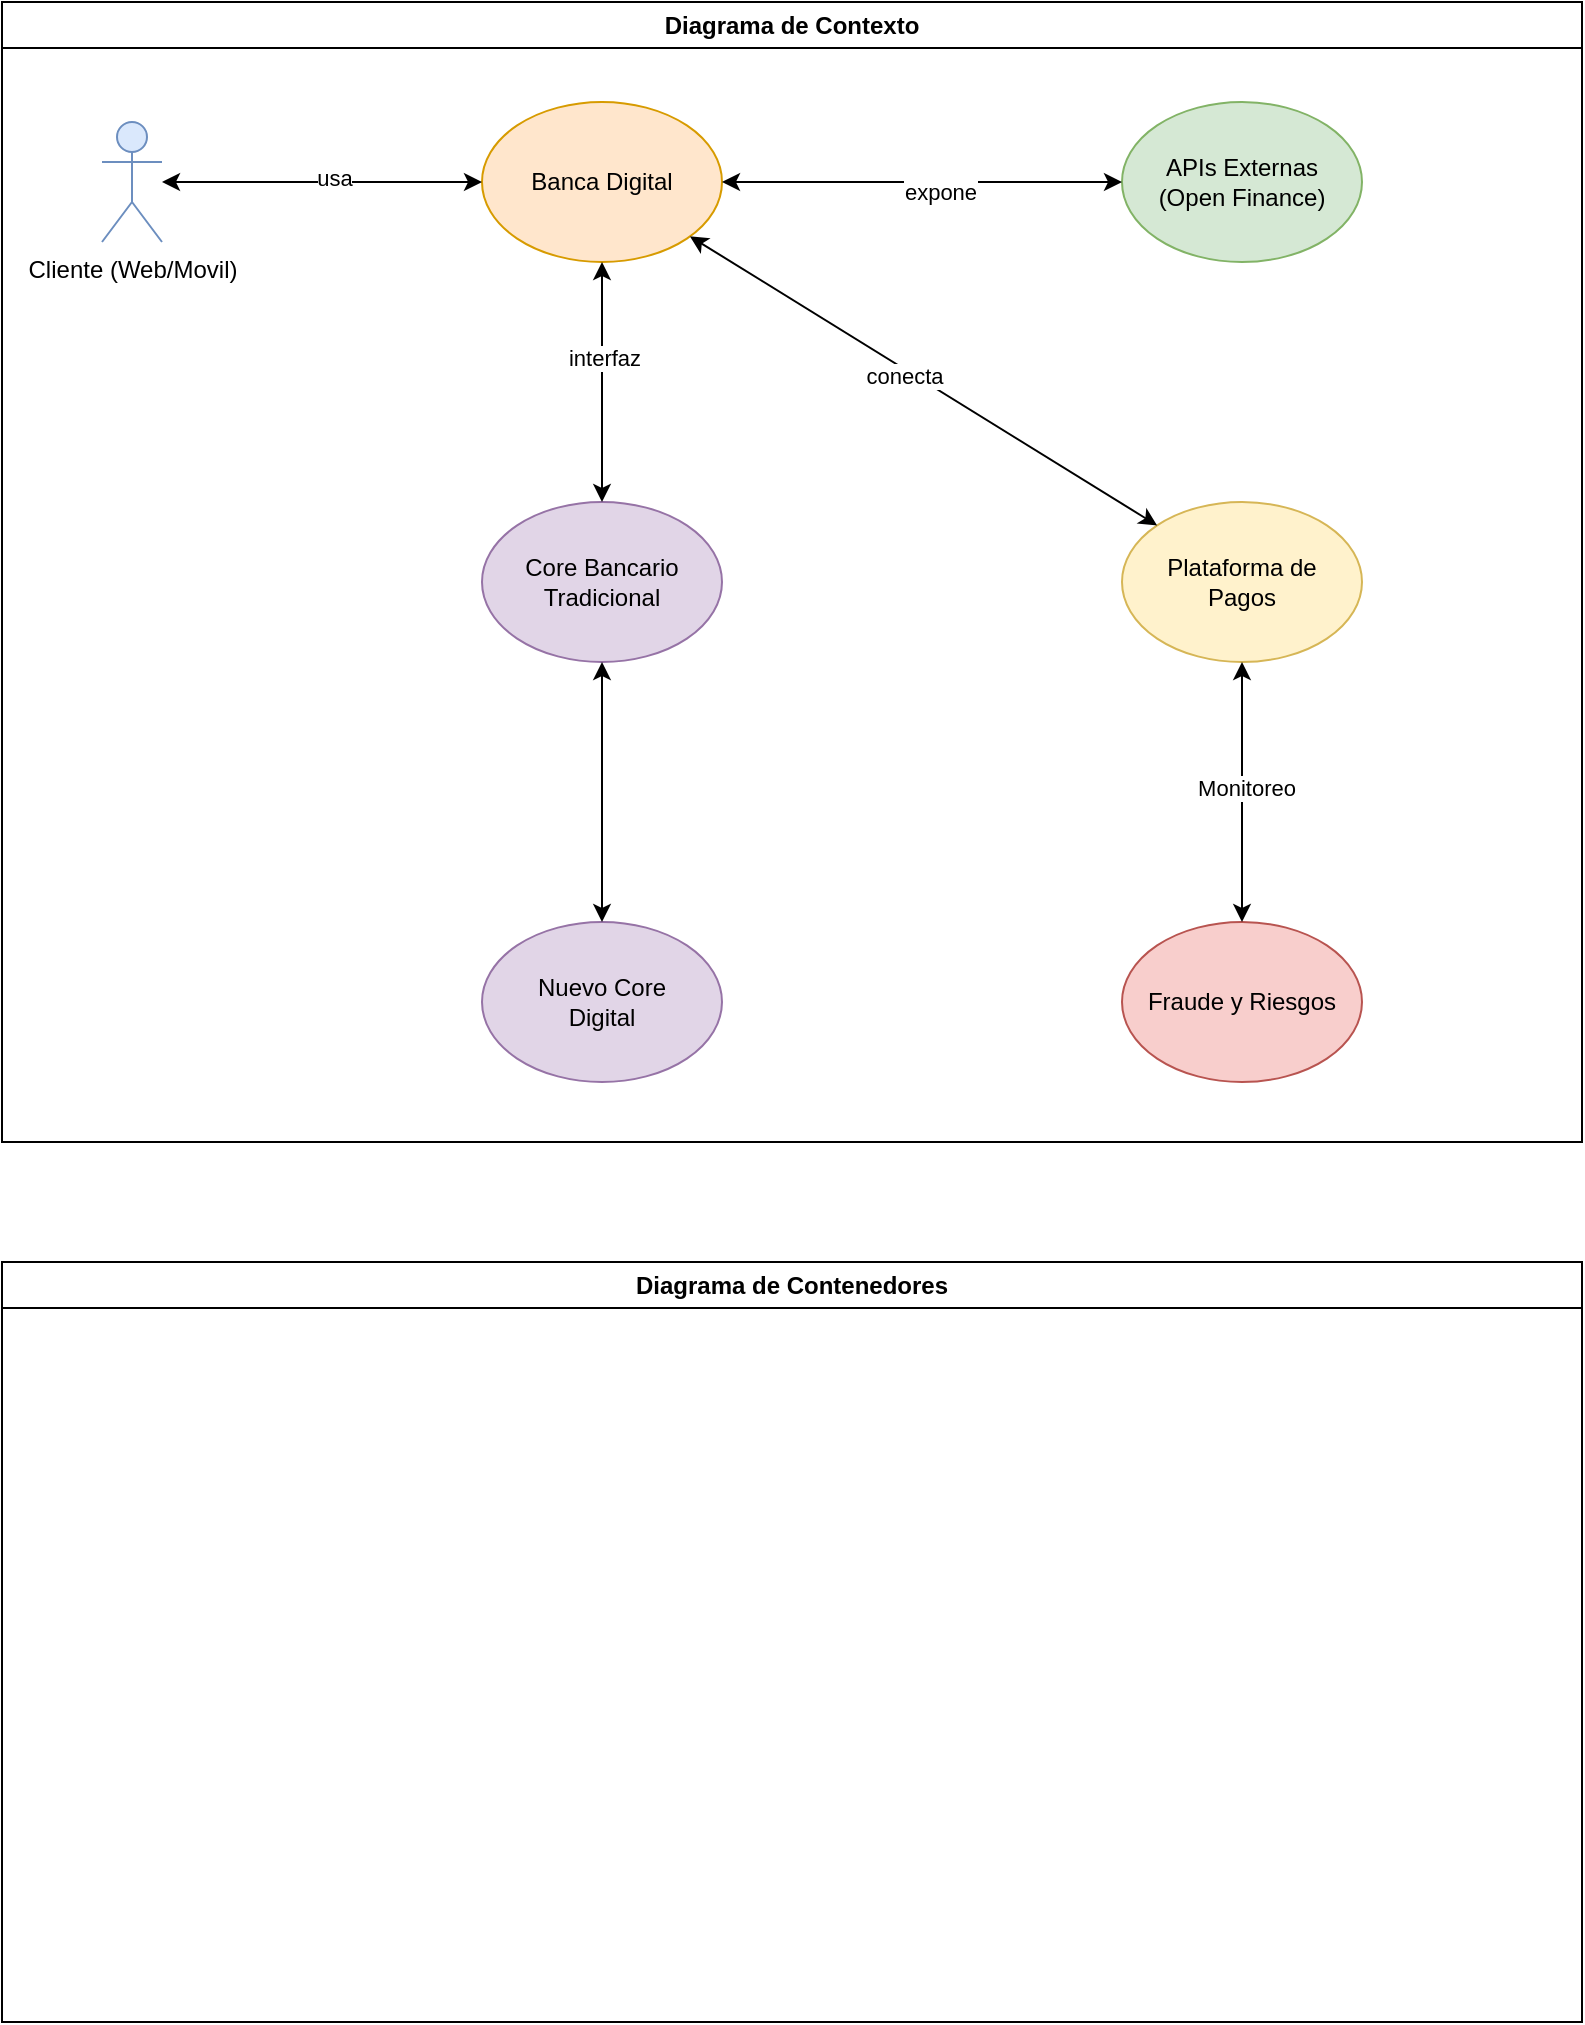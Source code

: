 <mxfile version="26.0.11">
  <diagram name="Page-1" id="KD73vJJ_ITl08i1PaZ_e">
    <mxGraphModel dx="1122" dy="696" grid="1" gridSize="10" guides="1" tooltips="1" connect="1" arrows="1" fold="1" page="1" pageScale="1" pageWidth="827" pageHeight="1169" math="0" shadow="0">
      <root>
        <mxCell id="0" />
        <mxCell id="1" parent="0" />
        <mxCell id="Lg5PiGHGSfTX3QaenPzm-1" value="Cliente (Web/Movil)" style="shape=umlActor;verticalLabelPosition=bottom;verticalAlign=top;html=1;outlineConnect=0;fillColor=#dae8fc;strokeColor=#6c8ebf;" vertex="1" parent="1">
          <mxGeometry x="60" y="180" width="30" height="60" as="geometry" />
        </mxCell>
        <mxCell id="Lg5PiGHGSfTX3QaenPzm-2" value="Banca Digital" style="ellipse;whiteSpace=wrap;html=1;fillColor=#ffe6cc;strokeColor=#d79b00;" vertex="1" parent="1">
          <mxGeometry x="250" y="170" width="120" height="80" as="geometry" />
        </mxCell>
        <mxCell id="Lg5PiGHGSfTX3QaenPzm-3" value="" style="endArrow=classic;startArrow=classic;html=1;rounded=0;entryX=0;entryY=0.5;entryDx=0;entryDy=0;" edge="1" parent="1" source="Lg5PiGHGSfTX3QaenPzm-1" target="Lg5PiGHGSfTX3QaenPzm-2">
          <mxGeometry width="50" height="50" relative="1" as="geometry">
            <mxPoint x="190" y="430" as="sourcePoint" />
            <mxPoint x="240" y="380" as="targetPoint" />
          </mxGeometry>
        </mxCell>
        <mxCell id="Lg5PiGHGSfTX3QaenPzm-4" value="usa" style="edgeLabel;html=1;align=center;verticalAlign=middle;resizable=0;points=[];" vertex="1" connectable="0" parent="Lg5PiGHGSfTX3QaenPzm-3">
          <mxGeometry x="0.075" y="2" relative="1" as="geometry">
            <mxPoint as="offset" />
          </mxGeometry>
        </mxCell>
        <mxCell id="Lg5PiGHGSfTX3QaenPzm-5" value="APIs Externas&lt;div&gt;(Open Finance)&lt;/div&gt;" style="ellipse;whiteSpace=wrap;html=1;fillColor=#d5e8d4;strokeColor=#82b366;" vertex="1" parent="1">
          <mxGeometry x="570" y="170" width="120" height="80" as="geometry" />
        </mxCell>
        <mxCell id="Lg5PiGHGSfTX3QaenPzm-6" value="" style="endArrow=classic;startArrow=classic;html=1;rounded=0;entryX=0;entryY=0.5;entryDx=0;entryDy=0;exitX=1;exitY=0.5;exitDx=0;exitDy=0;" edge="1" parent="1" source="Lg5PiGHGSfTX3QaenPzm-2" target="Lg5PiGHGSfTX3QaenPzm-5">
          <mxGeometry width="50" height="50" relative="1" as="geometry">
            <mxPoint x="420" y="430" as="sourcePoint" />
            <mxPoint x="470" y="380" as="targetPoint" />
          </mxGeometry>
        </mxCell>
        <mxCell id="Lg5PiGHGSfTX3QaenPzm-7" value="expone" style="edgeLabel;html=1;align=center;verticalAlign=middle;resizable=0;points=[];" vertex="1" connectable="0" parent="Lg5PiGHGSfTX3QaenPzm-6">
          <mxGeometry x="0.09" y="-5" relative="1" as="geometry">
            <mxPoint as="offset" />
          </mxGeometry>
        </mxCell>
        <mxCell id="Lg5PiGHGSfTX3QaenPzm-8" value="Core Bancario&lt;div&gt;Tradicional&lt;/div&gt;" style="ellipse;whiteSpace=wrap;html=1;fillColor=#e1d5e7;strokeColor=#9673a6;" vertex="1" parent="1">
          <mxGeometry x="250" y="370" width="120" height="80" as="geometry" />
        </mxCell>
        <mxCell id="Lg5PiGHGSfTX3QaenPzm-9" value="Nuevo Core&lt;div&gt;Digital&lt;/div&gt;" style="ellipse;whiteSpace=wrap;html=1;fillColor=#e1d5e7;strokeColor=#9673a6;" vertex="1" parent="1">
          <mxGeometry x="250" y="580" width="120" height="80" as="geometry" />
        </mxCell>
        <mxCell id="Lg5PiGHGSfTX3QaenPzm-10" value="Plataforma de&lt;div&gt;Pagos&lt;/div&gt;" style="ellipse;whiteSpace=wrap;html=1;fillColor=#fff2cc;strokeColor=#d6b656;" vertex="1" parent="1">
          <mxGeometry x="570" y="370" width="120" height="80" as="geometry" />
        </mxCell>
        <mxCell id="Lg5PiGHGSfTX3QaenPzm-11" value="Fraude y Riesgos" style="ellipse;whiteSpace=wrap;html=1;fillColor=#f8cecc;strokeColor=#b85450;" vertex="1" parent="1">
          <mxGeometry x="570" y="580" width="120" height="80" as="geometry" />
        </mxCell>
        <mxCell id="Lg5PiGHGSfTX3QaenPzm-13" value="" style="endArrow=classic;startArrow=classic;html=1;rounded=0;exitX=0;exitY=0;exitDx=0;exitDy=0;" edge="1" parent="1" source="Lg5PiGHGSfTX3QaenPzm-10" target="Lg5PiGHGSfTX3QaenPzm-2">
          <mxGeometry width="50" height="50" relative="1" as="geometry">
            <mxPoint x="410" y="420" as="sourcePoint" />
            <mxPoint x="460" y="370" as="targetPoint" />
          </mxGeometry>
        </mxCell>
        <mxCell id="Lg5PiGHGSfTX3QaenPzm-17" value="conecta" style="edgeLabel;html=1;align=center;verticalAlign=middle;resizable=0;points=[];" vertex="1" connectable="0" parent="Lg5PiGHGSfTX3QaenPzm-13">
          <mxGeometry x="0.066" y="3" relative="1" as="geometry">
            <mxPoint x="-1" as="offset" />
          </mxGeometry>
        </mxCell>
        <mxCell id="Lg5PiGHGSfTX3QaenPzm-14" value="" style="endArrow=classic;startArrow=classic;html=1;rounded=0;entryX=0.5;entryY=1;entryDx=0;entryDy=0;" edge="1" parent="1" source="Lg5PiGHGSfTX3QaenPzm-8" target="Lg5PiGHGSfTX3QaenPzm-2">
          <mxGeometry width="50" height="50" relative="1" as="geometry">
            <mxPoint x="410" y="420" as="sourcePoint" />
            <mxPoint x="460" y="370" as="targetPoint" />
          </mxGeometry>
        </mxCell>
        <mxCell id="Lg5PiGHGSfTX3QaenPzm-18" value="interfaz" style="edgeLabel;html=1;align=center;verticalAlign=middle;resizable=0;points=[];" vertex="1" connectable="0" parent="Lg5PiGHGSfTX3QaenPzm-14">
          <mxGeometry x="0.201" y="-1" relative="1" as="geometry">
            <mxPoint as="offset" />
          </mxGeometry>
        </mxCell>
        <mxCell id="Lg5PiGHGSfTX3QaenPzm-15" value="" style="endArrow=classic;startArrow=classic;html=1;rounded=0;entryX=0.5;entryY=1;entryDx=0;entryDy=0;exitX=0.5;exitY=0;exitDx=0;exitDy=0;" edge="1" parent="1" source="Lg5PiGHGSfTX3QaenPzm-9" target="Lg5PiGHGSfTX3QaenPzm-8">
          <mxGeometry width="50" height="50" relative="1" as="geometry">
            <mxPoint x="410" y="420" as="sourcePoint" />
            <mxPoint x="460" y="370" as="targetPoint" />
          </mxGeometry>
        </mxCell>
        <mxCell id="Lg5PiGHGSfTX3QaenPzm-16" value="" style="endArrow=classic;startArrow=classic;html=1;rounded=0;entryX=0.5;entryY=1;entryDx=0;entryDy=0;exitX=0.5;exitY=0;exitDx=0;exitDy=0;" edge="1" parent="1" source="Lg5PiGHGSfTX3QaenPzm-11" target="Lg5PiGHGSfTX3QaenPzm-10">
          <mxGeometry width="50" height="50" relative="1" as="geometry">
            <mxPoint x="410" y="420" as="sourcePoint" />
            <mxPoint x="460" y="370" as="targetPoint" />
          </mxGeometry>
        </mxCell>
        <mxCell id="Lg5PiGHGSfTX3QaenPzm-19" value="Monitoreo" style="edgeLabel;html=1;align=center;verticalAlign=middle;resizable=0;points=[];" vertex="1" connectable="0" parent="Lg5PiGHGSfTX3QaenPzm-16">
          <mxGeometry x="0.027" y="-2" relative="1" as="geometry">
            <mxPoint as="offset" />
          </mxGeometry>
        </mxCell>
        <mxCell id="Lg5PiGHGSfTX3QaenPzm-20" value="Diagrama de Contexto" style="swimlane;whiteSpace=wrap;html=1;" vertex="1" parent="1">
          <mxGeometry x="10" y="120" width="790" height="570" as="geometry" />
        </mxCell>
        <mxCell id="Lg5PiGHGSfTX3QaenPzm-21" value="Diagrama de Contenedores" style="swimlane;whiteSpace=wrap;html=1;" vertex="1" parent="1">
          <mxGeometry x="10" y="750" width="790" height="380" as="geometry" />
        </mxCell>
      </root>
    </mxGraphModel>
  </diagram>
</mxfile>
